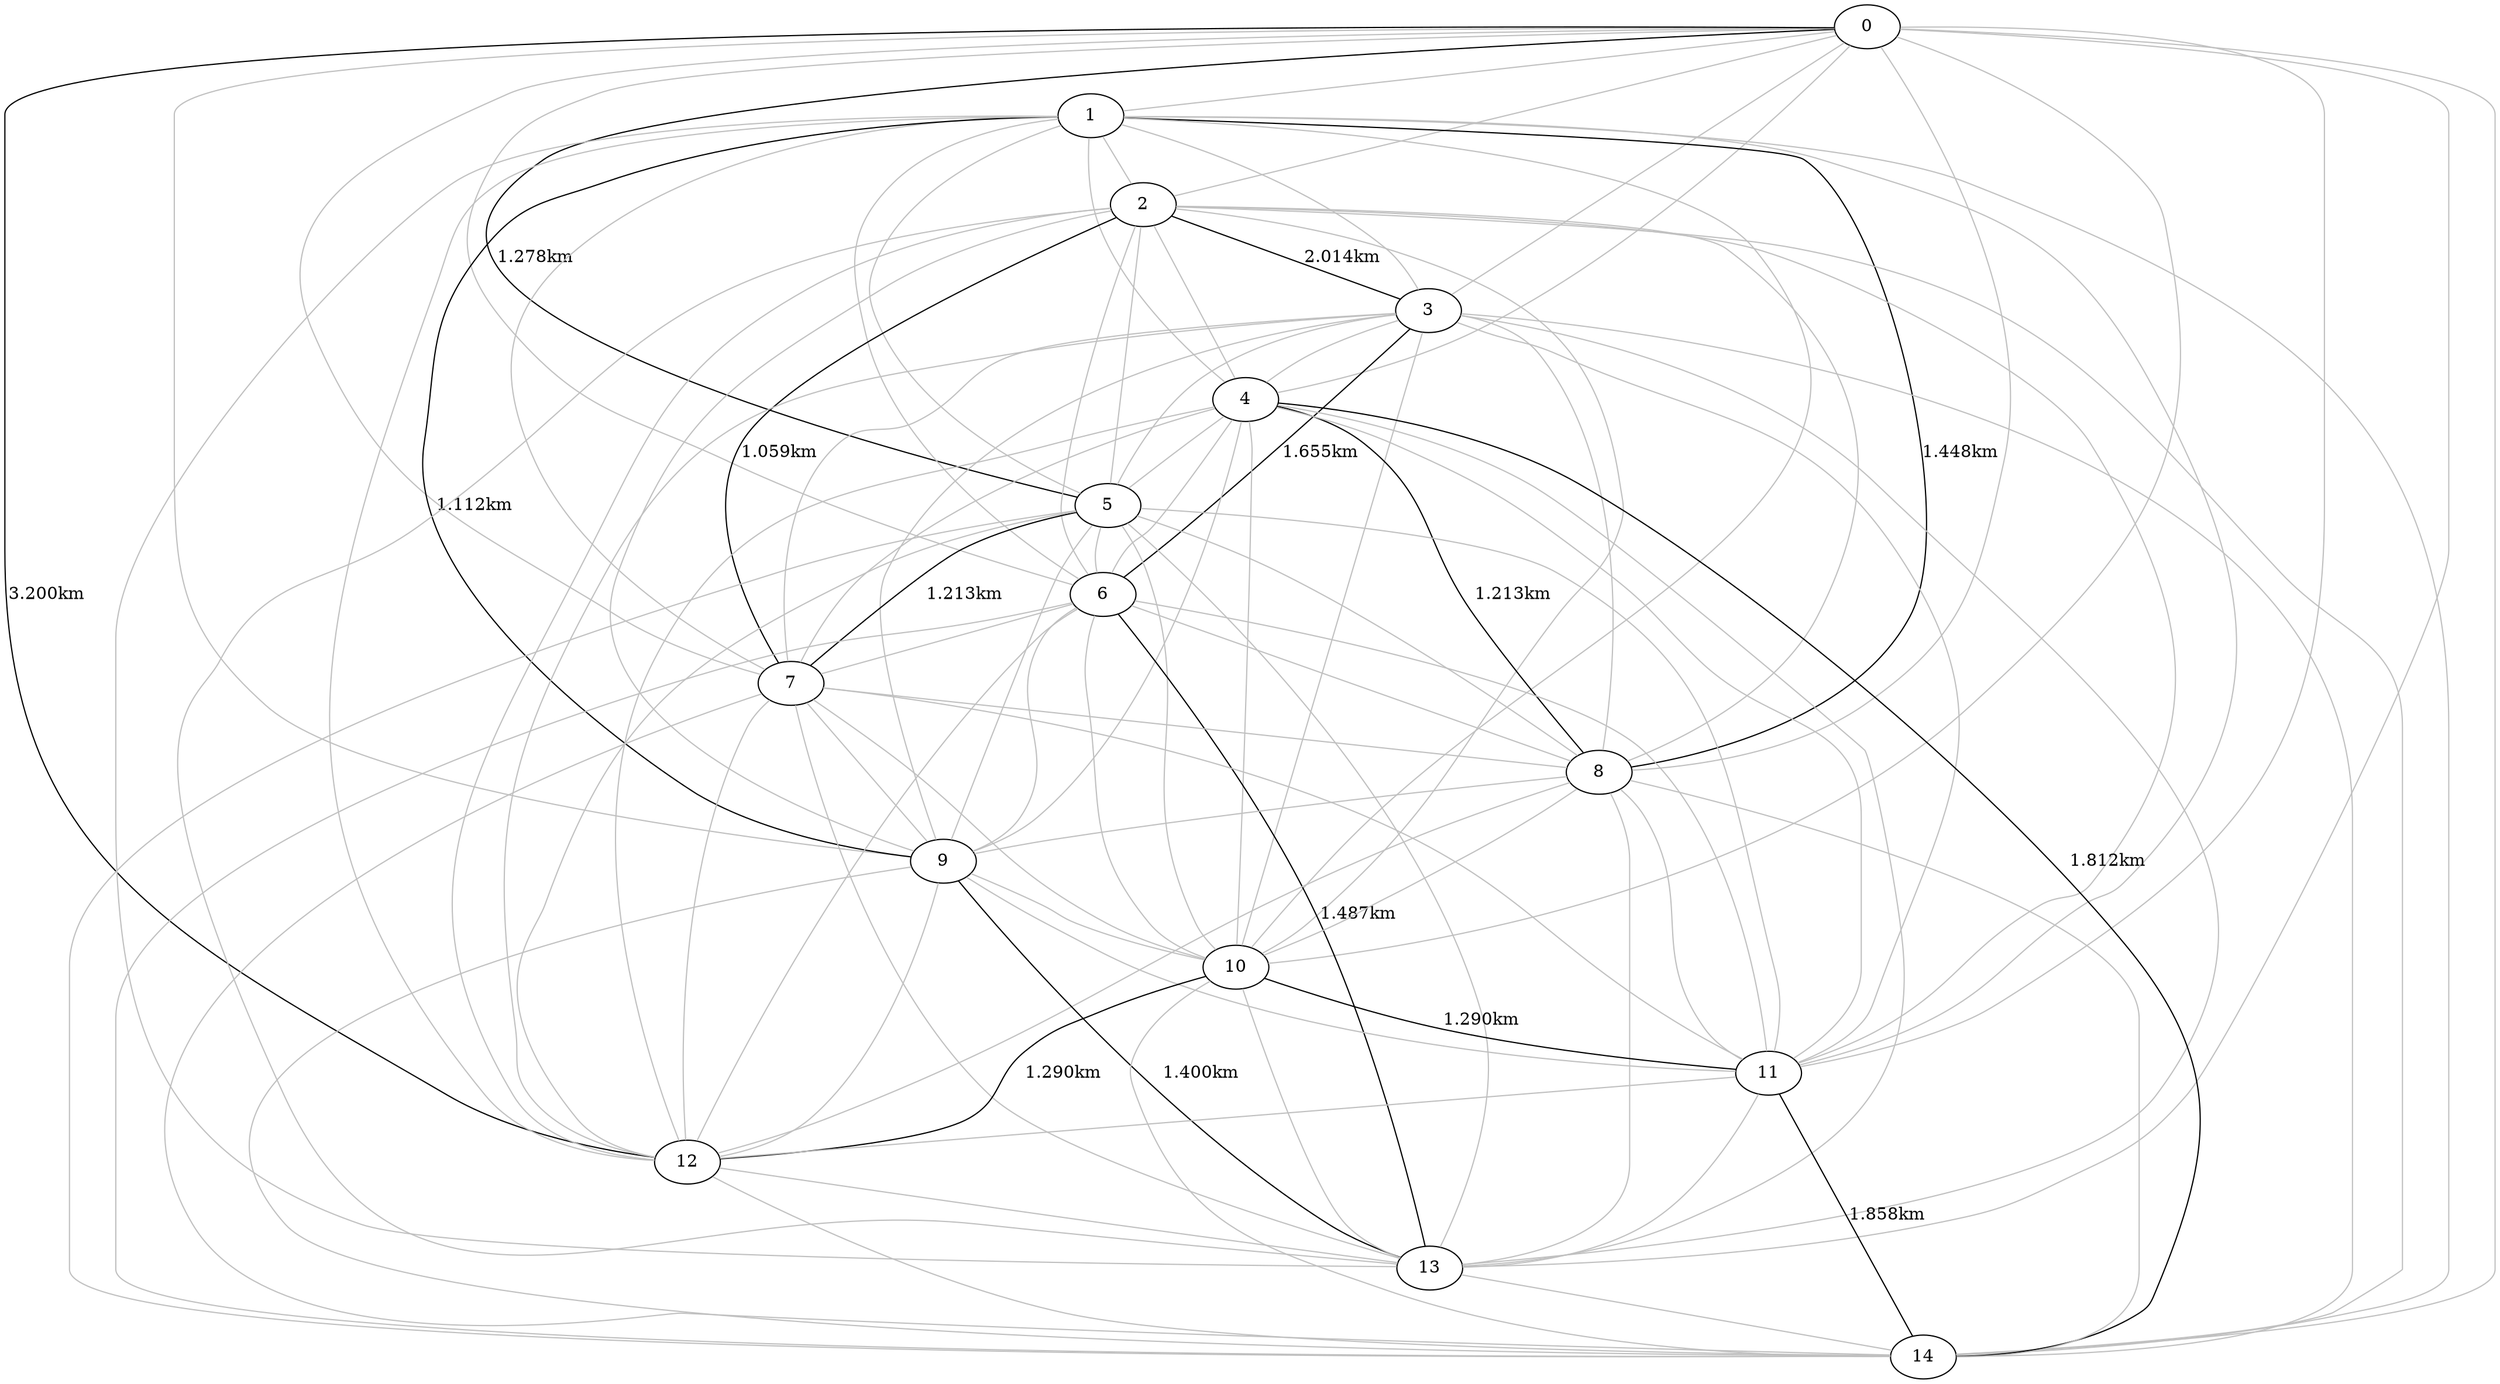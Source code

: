 strict graph {
0--1 [color=grey];
0--2 [color=grey];
0--3 [color=grey];
0--4 [color=grey];
0--5 [label =  "1.278km"];
0--6 [color=grey];
0--7 [color=grey];
0--8 [color=grey];
0--9 [color=grey];
0--10 [color=grey];
0--11 [color=grey];
0--12 [label =  "3.200km"];
0--13 [color=grey];
0--14 [color=grey];
1--2 [color=grey];
1--3 [color=grey];
1--4 [color=grey];
1--5 [color=grey];
1--6 [color=grey];
1--7 [color=grey];
1--8 [label =  "1.448km"];
1--9 [label = "1.112km"];
1--10 [color=grey];
1--11 [color=grey];
1--12 [color=grey];
1--13 [color=grey];
1--14 [color=grey];
2--3 [label =  "2.014km"];
2--4 [color=grey];
2--5 [color=grey];
2--6 [color=grey];
2--7 [label = "1.059km"];
2--8 [color=grey];
2--9 [color=grey];
2--10 [color=grey];
2--11 [color=grey];
2--12 [color=grey];
2--13 [color=grey];
2--14 [color=grey];
3--4 [color=grey];
3--5 [color=grey];
3--6 [label =  "1.655km"];
3--7 [color=grey];
3--8 [color=grey];
3--9 [color=grey];
3--10 [color=grey];
3--11 [color=grey];
3--12 [color=grey];
3--13 [color=grey];
3--14 [color=grey];
4--5 [color=grey];
4--6 [color=grey];
4--7 [color=grey];
4--8 [label = "1.213km"];
4--9 [color=grey];
4--10 [color=grey];
4--11 [color=grey];
4--12 [color=grey];
4--13 [color=grey];
4--14 [label =  "1.812km"];
5--6 [color=grey];
5--7 [label =  "1.213km"];
5--8 [color=grey];
5--9 [color=grey];
5--10 [color=grey];
5--11 [color=grey];
5--12 [color=grey];
5--13 [color=grey];
5--14 [color=grey];
6--7 [color=grey];
6--8 [color=grey];
6--9 [color=grey];
6--10 [color=grey];
6--11 [color=grey];
6--12 [color=grey];
6--13 [label =  "1.487km"];
6--14 [color=grey];
7--8 [color=grey];
7--9 [color=grey];
7--10 [color=grey];
7--11 [color=grey];
7--12 [color=grey];
7--13 [color=grey];
7--14 [color=grey];
8--9 [color=grey];
8--10 [color=grey];
8--11 [color=grey];
8--12 [color=grey];
8--13 [color=grey];
8--14 [color=grey];
9--10 [color=grey];
9--11 [color=grey];
9--12 [color=grey];
9--13 [label = "1.400km"];
9--14 [color=grey];
10--11 [label = "1.290km"];
10--12 [label =  "1.290km"];
10--13 [color=grey];
10--14 [color=grey];
11--12 [color=grey];
11--13 [color=grey];
11--14 [label = "1.858km"];
12--13 [color=grey];
12--14 [color=grey];
13--14 [color=grey];
}